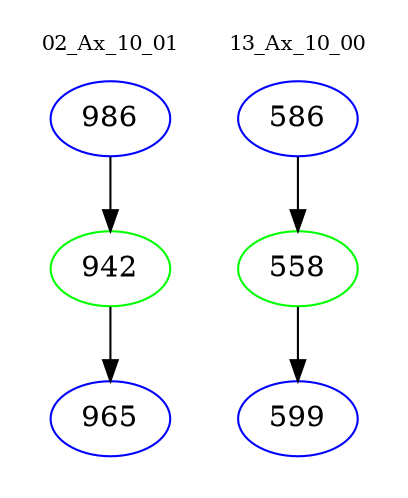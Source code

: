digraph{
subgraph cluster_0 {
color = white
label = "02_Ax_10_01";
fontsize=10;
T0_986 [label="986", color="blue"]
T0_986 -> T0_942 [color="black"]
T0_942 [label="942", color="green"]
T0_942 -> T0_965 [color="black"]
T0_965 [label="965", color="blue"]
}
subgraph cluster_1 {
color = white
label = "13_Ax_10_00";
fontsize=10;
T1_586 [label="586", color="blue"]
T1_586 -> T1_558 [color="black"]
T1_558 [label="558", color="green"]
T1_558 -> T1_599 [color="black"]
T1_599 [label="599", color="blue"]
}
}
